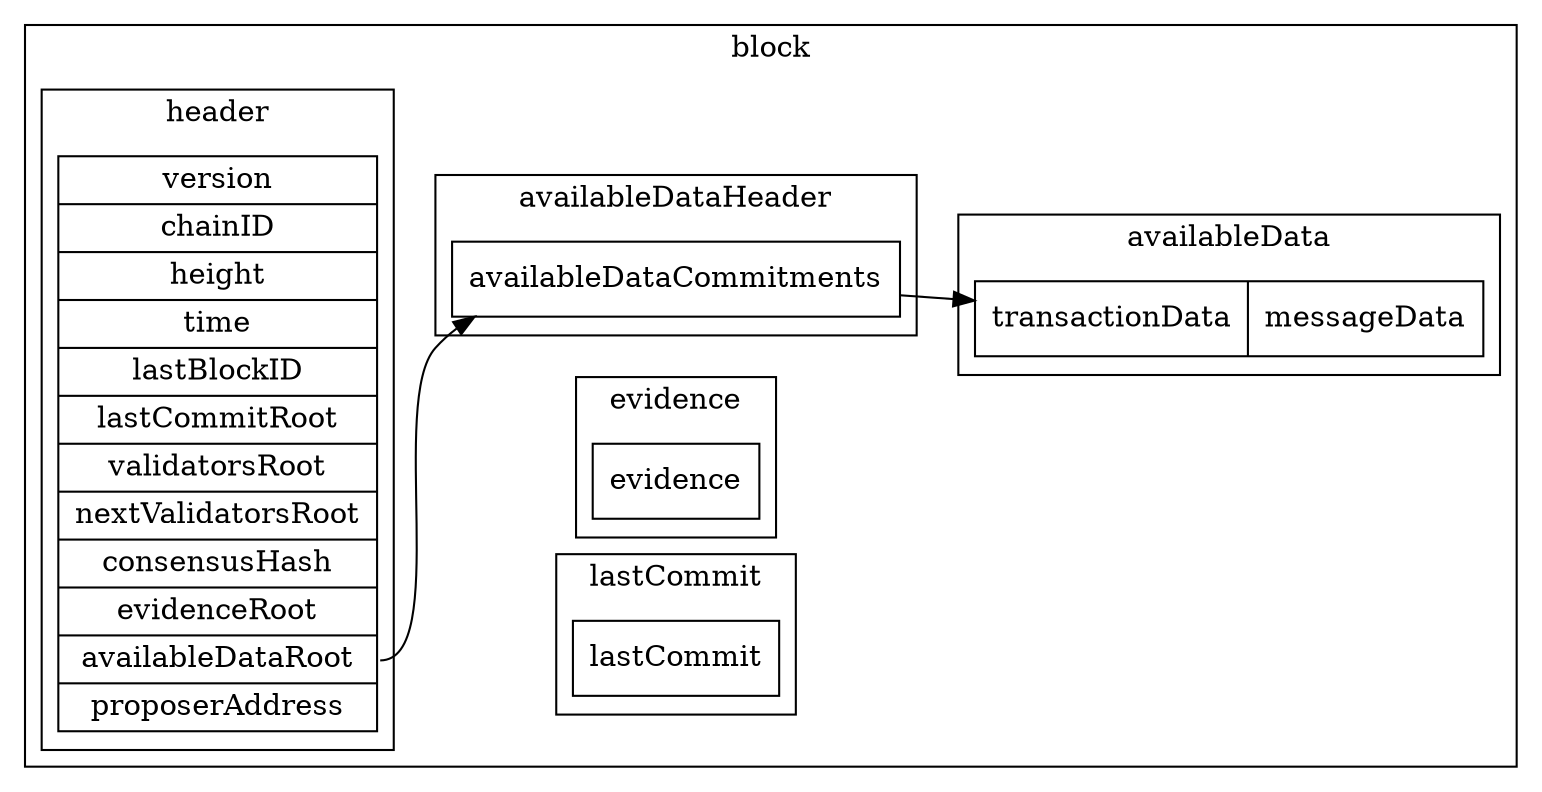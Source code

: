 digraph G {
    rankdir = "LR";
    node [shape = record];

    subgraph cluster_block {
        label = "block";

        subgraph cluster_lastcommit {
            label = "lastCommit";
            struct5 [label = "{lastCommit}"];
        }

        subgraph cluster_evidence {
            label = "evidence";
            struct4 [label = "{evidence}"];
        }

        subgraph cluster_body {
            label = "availableData";
            struct3 [label = "{<f0> transactionData | <f1> messageData}"];
        }

        subgraph cluster_availableheader {
            label = "availableDataHeader";
            struct2 [label = "{<f0> availableDataCommitments}"];
        }

        subgraph cluster_header {
            label = "header";
            struct1 [label = "version | chainID | height | time | lastBlockID | lastCommitRoot | validatorsRoot | nextValidatorsRoot | consensusHash | evidenceRoot | <f10> availableDataRoot | proposerAddress"];
        }
    }

    struct1:f10 -> struct2;
    struct2:f0 -> struct3;

    edge [style = invis];
    struct1 -> struct3;
    struct1 -> struct4;
    struct1 -> struct5;
}